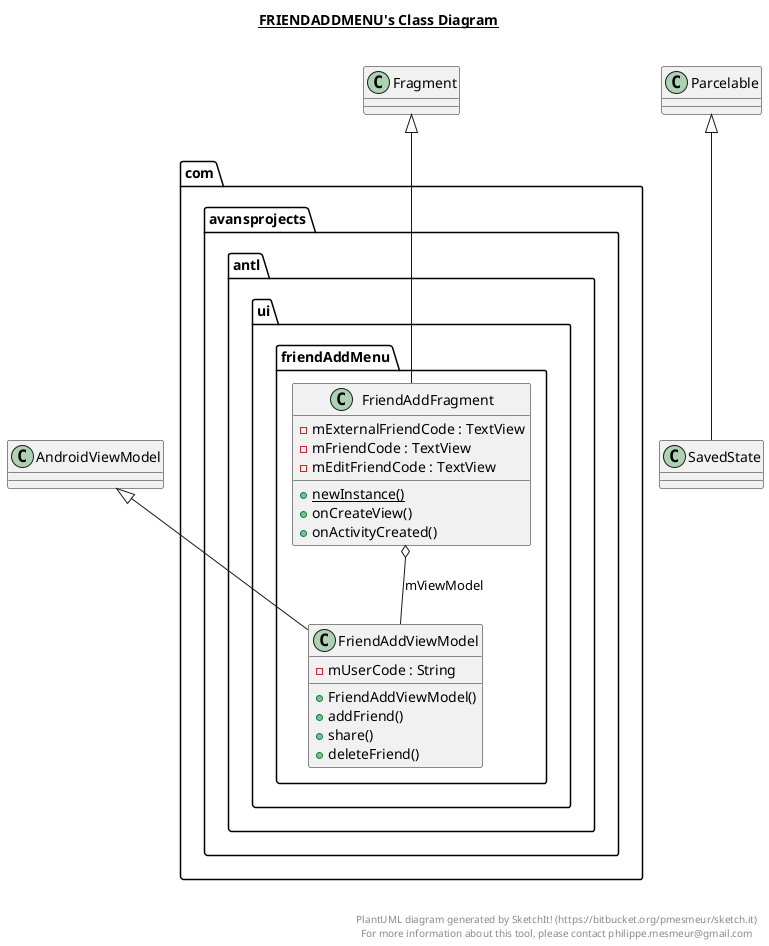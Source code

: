 @startuml

title __FRIENDADDMENU's Class Diagram__\n

  package com.avansprojects.antl {
    package com.avansprojects.antl.ui.friendAddMenu {
      class FriendAddFragment {
          - mExternalFriendCode : TextView
          - mFriendCode : TextView
          - mEditFriendCode : TextView
          {static} + newInstance()
          + onCreateView()
          + onActivityCreated()
      }
    }
  }
  

  package com.avansprojects.antl {
    package com.avansprojects.antl.ui.friendAddMenu {
      class FriendAddViewModel {
          - mUserCode : String
          + FriendAddViewModel()
          + addFriend()
          + share()
          + deleteFriend()
      }
    }
  }
  

  FriendAddFragment -up-|> Fragment
  FriendAddFragment o-- FriendAddViewModel : mViewModel
  SavedState -up-|> Parcelable
  FriendAddViewModel -up-|> AndroidViewModel


right footer


PlantUML diagram generated by SketchIt! (https://bitbucket.org/pmesmeur/sketch.it)
For more information about this tool, please contact philippe.mesmeur@gmail.com
endfooter

@enduml
